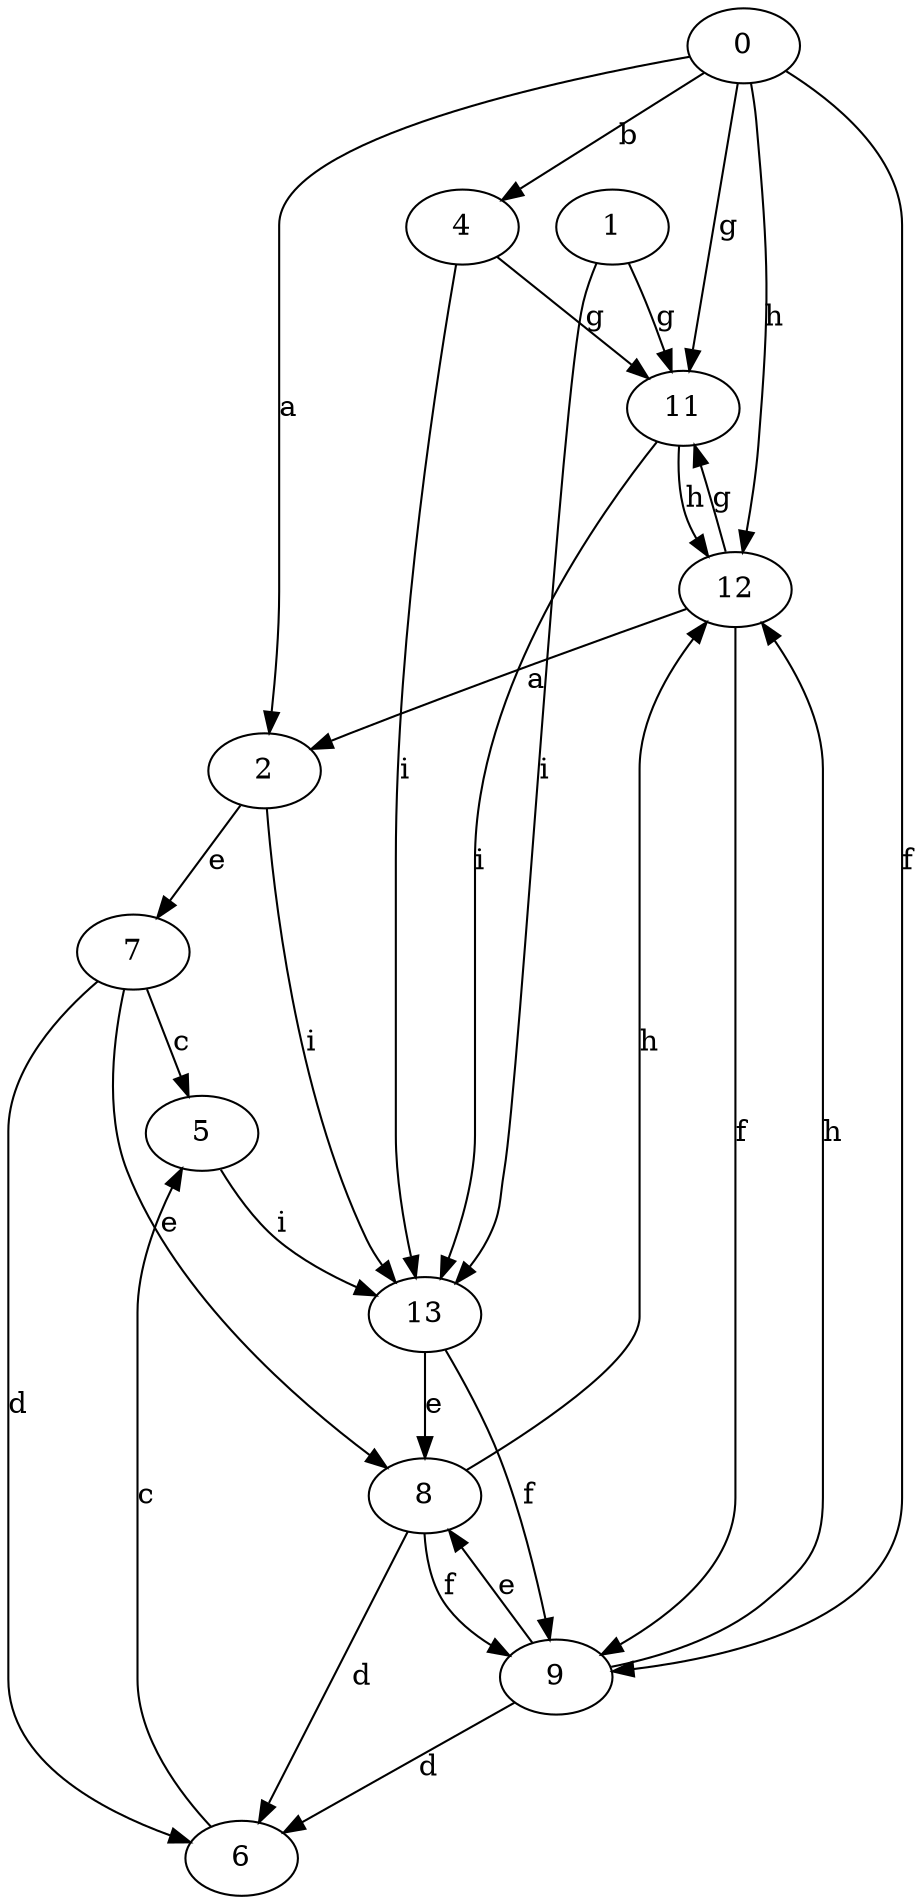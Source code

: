 strict digraph  {
1;
2;
4;
5;
6;
7;
8;
9;
11;
12;
13;
0;
1 -> 11  [label=g];
1 -> 13  [label=i];
2 -> 7  [label=e];
2 -> 13  [label=i];
4 -> 11  [label=g];
4 -> 13  [label=i];
5 -> 13  [label=i];
6 -> 5  [label=c];
7 -> 5  [label=c];
7 -> 6  [label=d];
7 -> 8  [label=e];
8 -> 6  [label=d];
8 -> 9  [label=f];
8 -> 12  [label=h];
9 -> 6  [label=d];
9 -> 8  [label=e];
9 -> 12  [label=h];
11 -> 12  [label=h];
11 -> 13  [label=i];
12 -> 2  [label=a];
12 -> 9  [label=f];
12 -> 11  [label=g];
13 -> 8  [label=e];
13 -> 9  [label=f];
0 -> 2  [label=a];
0 -> 4  [label=b];
0 -> 9  [label=f];
0 -> 11  [label=g];
0 -> 12  [label=h];
}
